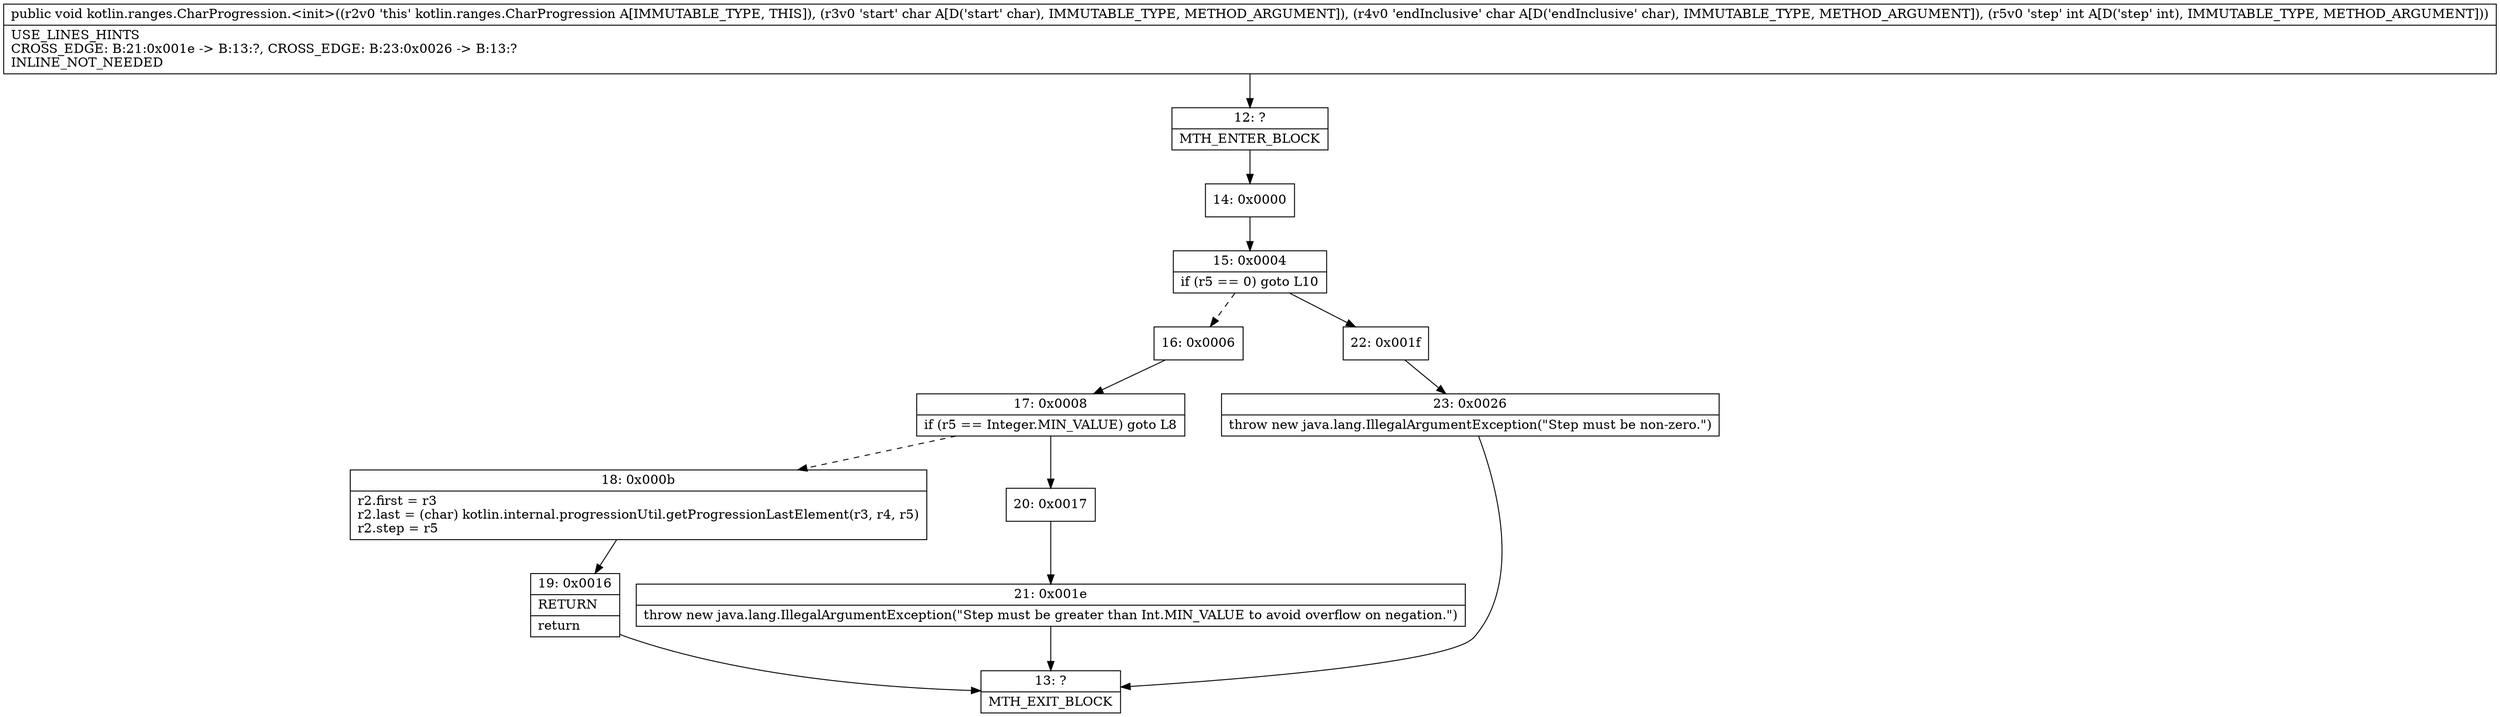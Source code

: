 digraph "CFG forkotlin.ranges.CharProgression.\<init\>(CCI)V" {
Node_12 [shape=record,label="{12\:\ ?|MTH_ENTER_BLOCK\l}"];
Node_14 [shape=record,label="{14\:\ 0x0000}"];
Node_15 [shape=record,label="{15\:\ 0x0004|if (r5 == 0) goto L10\l}"];
Node_16 [shape=record,label="{16\:\ 0x0006}"];
Node_17 [shape=record,label="{17\:\ 0x0008|if (r5 == Integer.MIN_VALUE) goto L8\l}"];
Node_18 [shape=record,label="{18\:\ 0x000b|r2.first = r3\lr2.last = (char) kotlin.internal.progressionUtil.getProgressionLastElement(r3, r4, r5)\lr2.step = r5\l}"];
Node_19 [shape=record,label="{19\:\ 0x0016|RETURN\l|return\l}"];
Node_13 [shape=record,label="{13\:\ ?|MTH_EXIT_BLOCK\l}"];
Node_20 [shape=record,label="{20\:\ 0x0017}"];
Node_21 [shape=record,label="{21\:\ 0x001e|throw new java.lang.IllegalArgumentException(\"Step must be greater than Int.MIN_VALUE to avoid overflow on negation.\")\l}"];
Node_22 [shape=record,label="{22\:\ 0x001f}"];
Node_23 [shape=record,label="{23\:\ 0x0026|throw new java.lang.IllegalArgumentException(\"Step must be non\-zero.\")\l}"];
MethodNode[shape=record,label="{public void kotlin.ranges.CharProgression.\<init\>((r2v0 'this' kotlin.ranges.CharProgression A[IMMUTABLE_TYPE, THIS]), (r3v0 'start' char A[D('start' char), IMMUTABLE_TYPE, METHOD_ARGUMENT]), (r4v0 'endInclusive' char A[D('endInclusive' char), IMMUTABLE_TYPE, METHOD_ARGUMENT]), (r5v0 'step' int A[D('step' int), IMMUTABLE_TYPE, METHOD_ARGUMENT]))  | USE_LINES_HINTS\lCROSS_EDGE: B:21:0x001e \-\> B:13:?, CROSS_EDGE: B:23:0x0026 \-\> B:13:?\lINLINE_NOT_NEEDED\l}"];
MethodNode -> Node_12;Node_12 -> Node_14;
Node_14 -> Node_15;
Node_15 -> Node_16[style=dashed];
Node_15 -> Node_22;
Node_16 -> Node_17;
Node_17 -> Node_18[style=dashed];
Node_17 -> Node_20;
Node_18 -> Node_19;
Node_19 -> Node_13;
Node_20 -> Node_21;
Node_21 -> Node_13;
Node_22 -> Node_23;
Node_23 -> Node_13;
}

